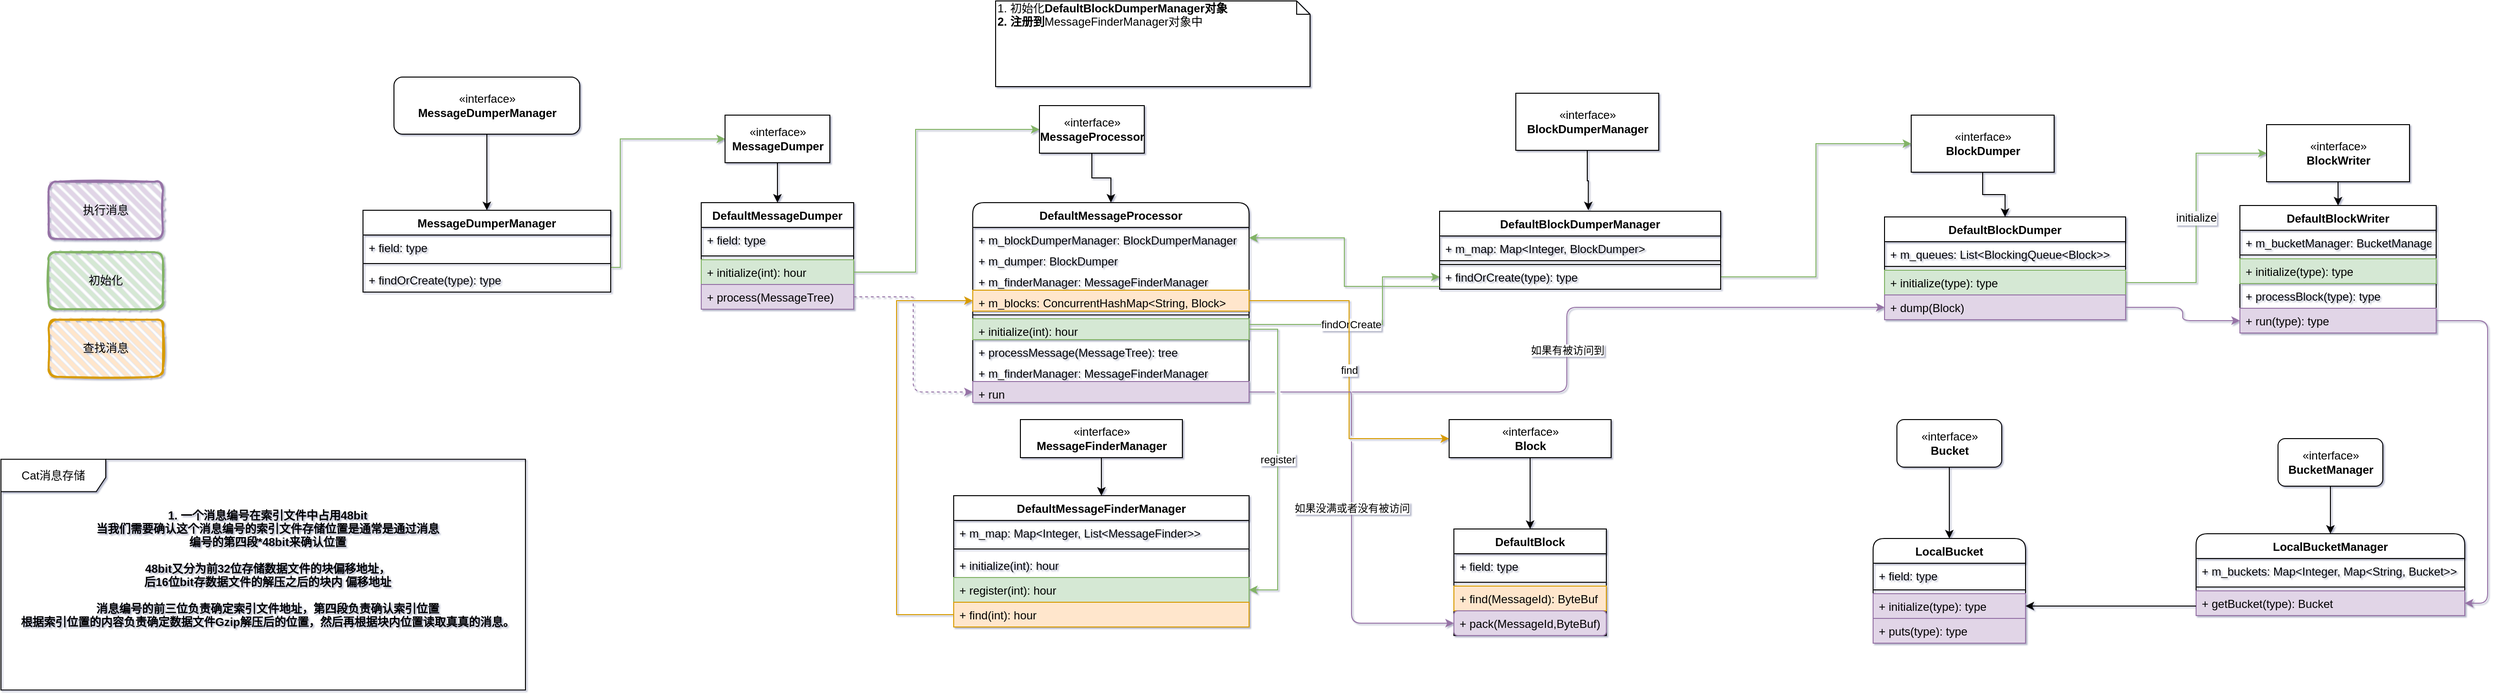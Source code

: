 <mxfile version="13.7.9" type="device" pages="2"><diagram id="prtHgNgQTEPvFCAcTncT" name="01_类图流转"><mxGraphModel dx="1422" dy="822" grid="1" gridSize="10" guides="1" tooltips="1" connect="1" arrows="1" fold="1" page="1" pageScale="1" pageWidth="827" pageHeight="1169" background="none" math="0" shadow="1"><root><mxCell id="0"/><mxCell id="1" parent="0"/><mxCell id="34I5CxxK2Hv7fHPmXLeZ-19" style="edgeStyle=orthogonalEdgeStyle;orthogonalLoop=1;jettySize=auto;html=1;rounded=1;" parent="1" source="34I5CxxK2Hv7fHPmXLeZ-18" target="34I5CxxK2Hv7fHPmXLeZ-14" edge="1"><mxGeometry relative="1" as="geometry"/></mxCell><mxCell id="34I5CxxK2Hv7fHPmXLeZ-18" value="«interface»&lt;br&gt;&lt;b&gt;MessageDumperManager&lt;/b&gt;" style="html=1;rounded=1;" parent="1" vertex="1"><mxGeometry x="692.5" y="110" width="195" height="60" as="geometry"/></mxCell><mxCell id="34I5CxxK2Hv7fHPmXLeZ-24" style="edgeStyle=orthogonalEdgeStyle;rounded=0;orthogonalLoop=1;jettySize=auto;html=1;entryX=0;entryY=0.5;entryDx=0;entryDy=0;fillColor=#d5e8d4;strokeColor=#82b366;" parent="1" source="34I5CxxK2Hv7fHPmXLeZ-17" target="34I5CxxK2Hv7fHPmXLeZ-60" edge="1"><mxGeometry relative="1" as="geometry"><Array as="points"><mxPoint x="930" y="310"/><mxPoint x="930" y="175"/></Array></mxGeometry></mxCell><mxCell id="34I5CxxK2Hv7fHPmXLeZ-29" style="edgeStyle=orthogonalEdgeStyle;rounded=0;orthogonalLoop=1;jettySize=auto;html=1;entryX=0;entryY=0.5;entryDx=0;entryDy=0;exitX=1;exitY=0.5;exitDx=0;exitDy=0;fillColor=#d5e8d4;strokeColor=#82b366;" parent="1" source="34I5CxxK2Hv7fHPmXLeZ-23" target="34I5CxxK2Hv7fHPmXLeZ-62" edge="1"><mxGeometry relative="1" as="geometry"><Array as="points"><mxPoint x="1240" y="315"/><mxPoint x="1240" y="165"/></Array></mxGeometry></mxCell><mxCell id="34I5CxxK2Hv7fHPmXLeZ-106" style="edgeStyle=orthogonalEdgeStyle;rounded=0;orthogonalLoop=1;jettySize=auto;html=1;" parent="1" source="34I5CxxK2Hv7fHPmXLeZ-49" target="34I5CxxK2Hv7fHPmXLeZ-102" edge="1"><mxGeometry relative="1" as="geometry"/></mxCell><mxCell id="34I5CxxK2Hv7fHPmXLeZ-49" value="«interface»&lt;br&gt;&lt;b&gt;MessageFinderManager&lt;/b&gt;" style="html=1;" parent="1" vertex="1"><mxGeometry x="1350" y="470" width="170" height="40" as="geometry"/></mxCell><mxCell id="34I5CxxK2Hv7fHPmXLeZ-61" style="edgeStyle=orthogonalEdgeStyle;rounded=0;orthogonalLoop=1;jettySize=auto;html=1;" parent="1" source="34I5CxxK2Hv7fHPmXLeZ-60" target="34I5CxxK2Hv7fHPmXLeZ-20" edge="1"><mxGeometry relative="1" as="geometry"/></mxCell><mxCell id="34I5CxxK2Hv7fHPmXLeZ-60" value="«interface»&lt;br&gt;&lt;b&gt;MessageDumper&lt;/b&gt;" style="html=1;" parent="1" vertex="1"><mxGeometry x="1040" y="150" width="110" height="50" as="geometry"/></mxCell><mxCell id="34I5CxxK2Hv7fHPmXLeZ-20" value="DefaultMessageDumper" style="swimlane;fontStyle=1;align=center;verticalAlign=top;childLayout=stackLayout;horizontal=1;startSize=26;horizontalStack=0;resizeParent=1;resizeParentMax=0;resizeLast=0;collapsible=1;marginBottom=0;" parent="1" vertex="1"><mxGeometry x="1015" y="242" width="160" height="112" as="geometry"/></mxCell><mxCell id="34I5CxxK2Hv7fHPmXLeZ-21" value="+ field: type" style="text;strokeColor=none;fillColor=none;align=left;verticalAlign=top;spacingLeft=4;spacingRight=4;overflow=hidden;rotatable=0;points=[[0,0.5],[1,0.5]];portConstraint=eastwest;" parent="34I5CxxK2Hv7fHPmXLeZ-20" vertex="1"><mxGeometry y="26" width="160" height="26" as="geometry"/></mxCell><mxCell id="34I5CxxK2Hv7fHPmXLeZ-22" value="" style="line;strokeWidth=1;fillColor=none;align=left;verticalAlign=middle;spacingTop=-1;spacingLeft=3;spacingRight=3;rotatable=0;labelPosition=right;points=[];portConstraint=eastwest;" parent="34I5CxxK2Hv7fHPmXLeZ-20" vertex="1"><mxGeometry y="52" width="160" height="8" as="geometry"/></mxCell><mxCell id="34I5CxxK2Hv7fHPmXLeZ-23" value="+ initialize(int): hour" style="text;strokeColor=#82b366;fillColor=#d5e8d4;align=left;verticalAlign=top;spacingLeft=4;spacingRight=4;overflow=hidden;rotatable=0;points=[[0,0.5],[1,0.5]];portConstraint=eastwest;" parent="34I5CxxK2Hv7fHPmXLeZ-20" vertex="1"><mxGeometry y="60" width="160" height="26" as="geometry"/></mxCell><mxCell id="34I5CxxK2Hv7fHPmXLeZ-123" value="+ process(MessageTree)" style="text;strokeColor=#9673a6;fillColor=#e1d5e7;align=left;verticalAlign=top;spacingLeft=4;spacingRight=4;overflow=hidden;rotatable=0;points=[[0,0.5],[1,0.5]];portConstraint=eastwest;" parent="34I5CxxK2Hv7fHPmXLeZ-20" vertex="1"><mxGeometry y="86" width="160" height="26" as="geometry"/></mxCell><mxCell id="34I5CxxK2Hv7fHPmXLeZ-63" style="edgeStyle=orthogonalEdgeStyle;rounded=0;orthogonalLoop=1;jettySize=auto;html=1;" parent="1" source="34I5CxxK2Hv7fHPmXLeZ-62" target="34I5CxxK2Hv7fHPmXLeZ-25" edge="1"><mxGeometry relative="1" as="geometry"><mxPoint x="1425" y="230" as="targetPoint"/></mxGeometry></mxCell><mxCell id="34I5CxxK2Hv7fHPmXLeZ-62" value="«interface»&lt;br&gt;&lt;b&gt;MessageProcessor&lt;/b&gt;" style="html=1;" parent="1" vertex="1"><mxGeometry x="1370" y="140" width="110" height="50" as="geometry"/></mxCell><mxCell id="34I5CxxK2Hv7fHPmXLeZ-71" value="findOrCreate" style="edgeStyle=orthogonalEdgeStyle;rounded=0;orthogonalLoop=1;jettySize=auto;html=1;fillColor=#d5e8d4;strokeColor=#82b366;" parent="1" target="34I5CxxK2Hv7fHPmXLeZ-69" edge="1"><mxGeometry relative="1" as="geometry"><mxPoint x="1590" y="333" as="sourcePoint"/><Array as="points"><mxPoint x="1590" y="370"/><mxPoint x="1730" y="370"/><mxPoint x="1730" y="320"/></Array></mxGeometry></mxCell><mxCell id="34I5CxxK2Hv7fHPmXLeZ-70" style="edgeStyle=orthogonalEdgeStyle;rounded=0;orthogonalLoop=1;jettySize=auto;html=1;entryX=0.529;entryY=-0.012;entryDx=0;entryDy=0;entryPerimeter=0;" parent="1" source="34I5CxxK2Hv7fHPmXLeZ-64" target="34I5CxxK2Hv7fHPmXLeZ-66" edge="1"><mxGeometry relative="1" as="geometry"><mxPoint x="1907.5" y="242" as="targetPoint"/></mxGeometry></mxCell><mxCell id="34I5CxxK2Hv7fHPmXLeZ-64" value="«interface»&lt;br&gt;&lt;b&gt;BlockDumperManager&lt;/b&gt;" style="html=1;" parent="1" vertex="1"><mxGeometry x="1870" y="127" width="150" height="60" as="geometry"/></mxCell><mxCell id="34I5CxxK2Hv7fHPmXLeZ-78" style="edgeStyle=orthogonalEdgeStyle;rounded=0;orthogonalLoop=1;jettySize=auto;html=1;" parent="1" source="34I5CxxK2Hv7fHPmXLeZ-72" target="34I5CxxK2Hv7fHPmXLeZ-73" edge="1"><mxGeometry relative="1" as="geometry"/></mxCell><mxCell id="34I5CxxK2Hv7fHPmXLeZ-72" value="«interface»&lt;br&gt;&lt;b&gt;BlockDumper&lt;/b&gt;" style="html=1;" parent="1" vertex="1"><mxGeometry x="2285" y="150" width="150" height="60" as="geometry"/></mxCell><mxCell id="34I5CxxK2Hv7fHPmXLeZ-77" style="edgeStyle=orthogonalEdgeStyle;rounded=0;orthogonalLoop=1;jettySize=auto;html=1;entryX=0;entryY=0.5;entryDx=0;entryDy=0;fillColor=#d5e8d4;strokeColor=#82b366;" parent="1" source="34I5CxxK2Hv7fHPmXLeZ-69" target="34I5CxxK2Hv7fHPmXLeZ-72" edge="1"><mxGeometry relative="1" as="geometry"><mxPoint x="2210" y="334" as="sourcePoint"/></mxGeometry></mxCell><mxCell id="34I5CxxK2Hv7fHPmXLeZ-84" style="edgeStyle=orthogonalEdgeStyle;rounded=0;orthogonalLoop=1;jettySize=auto;html=1;entryX=0.5;entryY=0;entryDx=0;entryDy=0;" parent="1" source="34I5CxxK2Hv7fHPmXLeZ-79" target="34I5CxxK2Hv7fHPmXLeZ-80" edge="1"><mxGeometry relative="1" as="geometry"/></mxCell><mxCell id="34I5CxxK2Hv7fHPmXLeZ-79" value="«interface»&lt;br&gt;&lt;b&gt;BlockWriter&lt;/b&gt;" style="html=1;" parent="1" vertex="1"><mxGeometry x="2658" y="160" width="150" height="60" as="geometry"/></mxCell><mxCell id="34I5CxxK2Hv7fHPmXLeZ-85" value="&lt;span style=&quot;font-size: 12px ; text-align: left ; background-color: rgb(248 , 249 , 250)&quot;&gt;initialize&lt;/span&gt;" style="edgeStyle=orthogonalEdgeStyle;rounded=0;orthogonalLoop=1;jettySize=auto;html=1;entryX=0;entryY=0.5;entryDx=0;entryDy=0;fillColor=#d5e8d4;strokeColor=#82b366;" parent="1" source="34I5CxxK2Hv7fHPmXLeZ-76" target="34I5CxxK2Hv7fHPmXLeZ-79" edge="1"><mxGeometry relative="1" as="geometry"/></mxCell><mxCell id="34I5CxxK2Hv7fHPmXLeZ-25" value="DefaultMessageProcessor" style="swimlane;fontStyle=1;align=center;verticalAlign=top;childLayout=stackLayout;horizontal=1;startSize=26;horizontalStack=0;resizeParent=1;resizeParentMax=0;resizeLast=0;collapsible=1;marginBottom=0;rounded=1;" parent="1" vertex="1"><mxGeometry x="1300" y="242" width="290" height="210" as="geometry"/></mxCell><mxCell id="34I5CxxK2Hv7fHPmXLeZ-94" value="+ m_blockDumperManager: BlockDumperManager" style="text;strokeColor=none;fillColor=none;align=left;verticalAlign=top;spacingLeft=4;spacingRight=4;overflow=hidden;rotatable=0;points=[[0,0.5],[1,0.5]];portConstraint=eastwest;" parent="34I5CxxK2Hv7fHPmXLeZ-25" vertex="1"><mxGeometry y="26" width="290" height="22" as="geometry"/></mxCell><mxCell id="34I5CxxK2Hv7fHPmXLeZ-26" value="+ m_dumper: BlockDumper" style="text;align=left;verticalAlign=top;spacingLeft=4;spacingRight=4;overflow=hidden;rotatable=0;points=[[0,0.5],[1,0.5]];portConstraint=eastwest;" parent="34I5CxxK2Hv7fHPmXLeZ-25" vertex="1"><mxGeometry y="48" width="290" height="22" as="geometry"/></mxCell><mxCell id="34I5CxxK2Hv7fHPmXLeZ-98" value="+ m_finderManager: MessageFinderManager" style="text;strokeColor=none;fillColor=none;align=left;verticalAlign=top;spacingLeft=4;spacingRight=4;overflow=hidden;rotatable=0;points=[[0,0.5],[1,0.5]];portConstraint=eastwest;" parent="34I5CxxK2Hv7fHPmXLeZ-25" vertex="1"><mxGeometry y="70" width="290" height="22" as="geometry"/></mxCell><mxCell id="34I5CxxK2Hv7fHPmXLeZ-113" value="+ m_blocks: ConcurrentHashMap&lt;String, Block&gt;" style="text;strokeColor=#d79b00;fillColor=#ffe6cc;align=left;verticalAlign=top;spacingLeft=4;spacingRight=4;overflow=hidden;rotatable=0;points=[[0,0.5],[1,0.5]];portConstraint=eastwest;" parent="34I5CxxK2Hv7fHPmXLeZ-25" vertex="1"><mxGeometry y="92" width="290" height="22" as="geometry"/></mxCell><mxCell id="34I5CxxK2Hv7fHPmXLeZ-27" value="" style="line;strokeWidth=1;fillColor=none;align=left;verticalAlign=middle;spacingTop=-1;spacingLeft=3;spacingRight=3;rotatable=0;labelPosition=right;points=[];portConstraint=eastwest;" parent="34I5CxxK2Hv7fHPmXLeZ-25" vertex="1"><mxGeometry y="114" width="290" height="8" as="geometry"/></mxCell><mxCell id="34I5CxxK2Hv7fHPmXLeZ-92" value="+ initialize(int): hour" style="text;strokeColor=#82b366;fillColor=#d5e8d4;align=left;verticalAlign=top;spacingLeft=4;spacingRight=4;overflow=hidden;rotatable=0;points=[[0,0.5],[1,0.5]];portConstraint=eastwest;" parent="34I5CxxK2Hv7fHPmXLeZ-25" vertex="1"><mxGeometry y="122" width="290" height="22" as="geometry"/></mxCell><mxCell id="34I5CxxK2Hv7fHPmXLeZ-110" value="+ processMessage(MessageTree): tree" style="text;align=left;verticalAlign=top;spacingLeft=4;spacingRight=4;overflow=hidden;rotatable=0;points=[[0,0.5],[1,0.5]];portConstraint=eastwest;" parent="34I5CxxK2Hv7fHPmXLeZ-25" vertex="1"><mxGeometry y="144" width="290" height="22" as="geometry"/></mxCell><mxCell id="34I5CxxK2Hv7fHPmXLeZ-112" value="+ m_finderManager: MessageFinderManager" style="text;strokeColor=none;fillColor=none;align=left;verticalAlign=top;spacingLeft=4;spacingRight=4;overflow=hidden;rotatable=0;points=[[0,0.5],[1,0.5]];portConstraint=eastwest;" parent="34I5CxxK2Hv7fHPmXLeZ-25" vertex="1"><mxGeometry y="166" width="290" height="22" as="geometry"/></mxCell><mxCell id="34I5CxxK2Hv7fHPmXLeZ-124" value="+ run" style="text;strokeColor=#9673a6;fillColor=#e1d5e7;align=left;verticalAlign=top;spacingLeft=4;spacingRight=4;overflow=hidden;rotatable=0;points=[[0,0.5],[1,0.5]];portConstraint=eastwest;" parent="34I5CxxK2Hv7fHPmXLeZ-25" vertex="1"><mxGeometry y="188" width="290" height="22" as="geometry"/></mxCell><mxCell id="34I5CxxK2Hv7fHPmXLeZ-73" value="DefaultBlockDumper" style="swimlane;fontStyle=1;align=center;verticalAlign=top;childLayout=stackLayout;horizontal=1;startSize=26;horizontalStack=0;resizeParent=1;resizeParentMax=0;resizeLast=0;collapsible=1;marginBottom=0;" parent="1" vertex="1"><mxGeometry x="2257" y="257" width="253" height="108" as="geometry"/></mxCell><mxCell id="34I5CxxK2Hv7fHPmXLeZ-74" value="+ m_queues: List&lt;BlockingQueue&lt;Block&gt;&gt;" style="text;strokeColor=none;fillColor=none;align=left;verticalAlign=top;spacingLeft=4;spacingRight=4;overflow=hidden;rotatable=0;points=[[0,0.5],[1,0.5]];portConstraint=eastwest;" parent="34I5CxxK2Hv7fHPmXLeZ-73" vertex="1"><mxGeometry y="26" width="253" height="22" as="geometry"/></mxCell><mxCell id="34I5CxxK2Hv7fHPmXLeZ-75" value="" style="line;strokeWidth=1;fillColor=none;align=left;verticalAlign=middle;spacingTop=-1;spacingLeft=3;spacingRight=3;rotatable=0;labelPosition=right;points=[];portConstraint=eastwest;" parent="34I5CxxK2Hv7fHPmXLeZ-73" vertex="1"><mxGeometry y="48" width="253" height="8" as="geometry"/></mxCell><mxCell id="34I5CxxK2Hv7fHPmXLeZ-76" value="+ initialize(type): type" style="text;strokeColor=#82b366;fillColor=#d5e8d4;align=left;verticalAlign=top;spacingLeft=4;spacingRight=4;overflow=hidden;rotatable=0;points=[[0,0.5],[1,0.5]];portConstraint=eastwest;" parent="34I5CxxK2Hv7fHPmXLeZ-73" vertex="1"><mxGeometry y="56" width="253" height="26" as="geometry"/></mxCell><mxCell id="34I5CxxK2Hv7fHPmXLeZ-128" value="+ dump(Block)" style="text;strokeColor=#9673a6;fillColor=#e1d5e7;align=left;verticalAlign=top;spacingLeft=4;spacingRight=4;overflow=hidden;rotatable=0;points=[[0,0.5],[1,0.5]];portConstraint=eastwest;" parent="34I5CxxK2Hv7fHPmXLeZ-73" vertex="1"><mxGeometry y="82" width="253" height="26" as="geometry"/></mxCell><mxCell id="34I5CxxK2Hv7fHPmXLeZ-66" value="DefaultBlockDumperManager" style="swimlane;fontStyle=1;align=center;verticalAlign=top;childLayout=stackLayout;horizontal=1;startSize=26;horizontalStack=0;resizeParent=1;resizeParentMax=0;resizeLast=0;collapsible=1;marginBottom=0;" parent="1" vertex="1"><mxGeometry x="1790" y="251" width="295" height="82" as="geometry"/></mxCell><mxCell id="34I5CxxK2Hv7fHPmXLeZ-67" value="+ m_map: Map&lt;Integer, BlockDumper&gt;" style="text;strokeColor=none;fillColor=none;align=left;verticalAlign=top;spacingLeft=4;spacingRight=4;overflow=hidden;rotatable=0;points=[[0,0.5],[1,0.5]];portConstraint=eastwest;" parent="34I5CxxK2Hv7fHPmXLeZ-66" vertex="1"><mxGeometry y="26" width="295" height="22" as="geometry"/></mxCell><mxCell id="34I5CxxK2Hv7fHPmXLeZ-68" value="" style="line;strokeWidth=1;fillColor=none;align=left;verticalAlign=middle;spacingTop=-1;spacingLeft=3;spacingRight=3;rotatable=0;labelPosition=right;points=[];portConstraint=eastwest;" parent="34I5CxxK2Hv7fHPmXLeZ-66" vertex="1"><mxGeometry y="48" width="295" height="8" as="geometry"/></mxCell><mxCell id="34I5CxxK2Hv7fHPmXLeZ-69" value="+ findOrCreate(type): type" style="text;strokeColor=#000000;fillColor=none;align=left;verticalAlign=top;spacingLeft=4;spacingRight=4;overflow=hidden;rotatable=0;points=[[0,0.5],[1,0.5]];portConstraint=eastwest;" parent="34I5CxxK2Hv7fHPmXLeZ-66" vertex="1"><mxGeometry y="56" width="295" height="26" as="geometry"/></mxCell><mxCell id="34I5CxxK2Hv7fHPmXLeZ-100" value="1.&amp;nbsp;初始化&lt;span style=&quot;font-weight: 700 ; text-align: center ; white-space: nowrap&quot;&gt;DefaultBlockDumperManager对象&lt;br&gt;2.&amp;nbsp;注册到&lt;/span&gt;&lt;span style=&quot;white-space: nowrap&quot;&gt;MessageFinderManager对象中&lt;/span&gt;&lt;span style=&quot;font-weight: 700 ; text-align: center ; white-space: nowrap&quot;&gt;&lt;br&gt;&lt;/span&gt;" style="shape=note;whiteSpace=wrap;html=1;size=14;verticalAlign=top;align=left;spacingTop=-6;strokeColor=#000000;" parent="1" vertex="1"><mxGeometry x="1324" y="30" width="330" height="90" as="geometry"/></mxCell><mxCell id="34I5CxxK2Hv7fHPmXLeZ-101" value="register" style="edgeStyle=entityRelationEdgeStyle;rounded=0;orthogonalLoop=1;jettySize=auto;html=1;fillColor=#d5e8d4;strokeColor=#82b366;jumpStyle=gap;" parent="1" source="34I5CxxK2Hv7fHPmXLeZ-92" target="34I5CxxK2Hv7fHPmXLeZ-107" edge="1"><mxGeometry relative="1" as="geometry"/></mxCell><mxCell id="34I5CxxK2Hv7fHPmXLeZ-80" value="DefaultBlockWriter" style="swimlane;fontStyle=1;align=center;verticalAlign=top;childLayout=stackLayout;horizontal=1;startSize=26;horizontalStack=0;resizeParent=1;resizeParentMax=0;resizeLast=0;collapsible=1;marginBottom=0;" parent="1" vertex="1"><mxGeometry x="2630" y="245" width="206" height="134" as="geometry"/></mxCell><mxCell id="34I5CxxK2Hv7fHPmXLeZ-81" value="+ m_bucketManager: BucketManager" style="text;strokeColor=none;fillColor=none;align=left;verticalAlign=top;spacingLeft=4;spacingRight=4;overflow=hidden;rotatable=0;points=[[0,0.5],[1,0.5]];portConstraint=eastwest;" parent="34I5CxxK2Hv7fHPmXLeZ-80" vertex="1"><mxGeometry y="26" width="206" height="22" as="geometry"/></mxCell><mxCell id="34I5CxxK2Hv7fHPmXLeZ-82" value="" style="line;strokeWidth=1;fillColor=none;align=left;verticalAlign=middle;spacingTop=-1;spacingLeft=3;spacingRight=3;rotatable=0;labelPosition=right;points=[];portConstraint=eastwest;" parent="34I5CxxK2Hv7fHPmXLeZ-80" vertex="1"><mxGeometry y="48" width="206" height="8" as="geometry"/></mxCell><mxCell id="34I5CxxK2Hv7fHPmXLeZ-83" value="+ initialize(type): type" style="text;strokeColor=#82b366;fillColor=#d5e8d4;align=left;verticalAlign=top;spacingLeft=4;spacingRight=4;overflow=hidden;rotatable=0;points=[[0,0.5],[1,0.5]];portConstraint=eastwest;" parent="34I5CxxK2Hv7fHPmXLeZ-80" vertex="1"><mxGeometry y="56" width="206" height="26" as="geometry"/></mxCell><mxCell id="34I5CxxK2Hv7fHPmXLeZ-86" value="+ processBlock(type): type" style="text;strokeColor=none;fillColor=none;align=left;verticalAlign=top;spacingLeft=4;spacingRight=4;overflow=hidden;rotatable=0;points=[[0,0.5],[1,0.5]];portConstraint=eastwest;" parent="34I5CxxK2Hv7fHPmXLeZ-80" vertex="1"><mxGeometry y="82" width="206" height="26" as="geometry"/></mxCell><mxCell id="34I5CxxK2Hv7fHPmXLeZ-87" value="+ run(type): type" style="text;strokeColor=#9673a6;fillColor=#e1d5e7;align=left;verticalAlign=top;spacingLeft=4;spacingRight=4;overflow=hidden;rotatable=0;points=[[0,0.5],[1,0.5]];portConstraint=eastwest;" parent="34I5CxxK2Hv7fHPmXLeZ-80" vertex="1"><mxGeometry y="108" width="206" height="26" as="geometry"/></mxCell><mxCell id="34I5CxxK2Hv7fHPmXLeZ-109" style="edgeStyle=orthogonalEdgeStyle;rounded=0;orthogonalLoop=1;jettySize=auto;html=1;fillColor=#ffe6cc;strokeColor=#d79b00;" parent="1" source="34I5CxxK2Hv7fHPmXLeZ-108" target="34I5CxxK2Hv7fHPmXLeZ-113" edge="1"><mxGeometry relative="1" as="geometry"><Array as="points"><mxPoint x="1220" y="675"/><mxPoint x="1220" y="345"/></Array></mxGeometry></mxCell><mxCell id="34I5CxxK2Hv7fHPmXLeZ-111" style="edgeStyle=orthogonalEdgeStyle;rounded=0;orthogonalLoop=1;jettySize=auto;html=1;entryX=1;entryY=0.5;entryDx=0;entryDy=0;fillColor=#d5e8d4;strokeColor=#82b366;" parent="1" source="34I5CxxK2Hv7fHPmXLeZ-69" target="34I5CxxK2Hv7fHPmXLeZ-94" edge="1"><mxGeometry relative="1" as="geometry"><Array as="points"><mxPoint x="1690" y="330"/><mxPoint x="1690" y="279"/></Array></mxGeometry></mxCell><mxCell id="34I5CxxK2Hv7fHPmXLeZ-119" style="edgeStyle=orthogonalEdgeStyle;rounded=0;orthogonalLoop=1;jettySize=auto;html=1;" parent="1" source="34I5CxxK2Hv7fHPmXLeZ-114" target="34I5CxxK2Hv7fHPmXLeZ-115" edge="1"><mxGeometry relative="1" as="geometry"/></mxCell><mxCell id="34I5CxxK2Hv7fHPmXLeZ-114" value="«interface»&lt;br&gt;&lt;b&gt;Block&lt;/b&gt;" style="html=1;" parent="1" vertex="1"><mxGeometry x="1800" y="470" width="170" height="40" as="geometry"/></mxCell><mxCell id="34I5CxxK2Hv7fHPmXLeZ-115" value="DefaultBlock" style="swimlane;fontStyle=1;align=center;verticalAlign=top;childLayout=stackLayout;horizontal=1;startSize=26;horizontalStack=0;resizeParent=1;resizeParentMax=0;resizeLast=0;collapsible=1;marginBottom=0;strokeColor=#000000;" parent="1" vertex="1"><mxGeometry x="1805" y="585" width="160" height="112" as="geometry"/></mxCell><mxCell id="34I5CxxK2Hv7fHPmXLeZ-116" value="+ field: type" style="text;strokeColor=none;fillColor=none;align=left;verticalAlign=top;spacingLeft=4;spacingRight=4;overflow=hidden;rotatable=0;points=[[0,0.5],[1,0.5]];portConstraint=eastwest;" parent="34I5CxxK2Hv7fHPmXLeZ-115" vertex="1"><mxGeometry y="26" width="160" height="26" as="geometry"/></mxCell><mxCell id="34I5CxxK2Hv7fHPmXLeZ-117" value="" style="line;strokeWidth=1;fillColor=none;align=left;verticalAlign=middle;spacingTop=-1;spacingLeft=3;spacingRight=3;rotatable=0;labelPosition=right;points=[];portConstraint=eastwest;" parent="34I5CxxK2Hv7fHPmXLeZ-115" vertex="1"><mxGeometry y="52" width="160" height="8" as="geometry"/></mxCell><mxCell id="34I5CxxK2Hv7fHPmXLeZ-118" value="+ find(MessageId): ByteBuf" style="text;strokeColor=#d79b00;fillColor=#ffe6cc;align=left;verticalAlign=top;spacingLeft=4;spacingRight=4;overflow=hidden;rotatable=0;points=[[0,0.5],[1,0.5]];portConstraint=eastwest;" parent="34I5CxxK2Hv7fHPmXLeZ-115" vertex="1"><mxGeometry y="60" width="160" height="26" as="geometry"/></mxCell><mxCell id="34I5CxxK2Hv7fHPmXLeZ-126" value="+ pack(MessageId,ByteBuf)" style="text;strokeColor=#9673a6;fillColor=#e1d5e7;align=left;verticalAlign=top;spacingLeft=4;spacingRight=4;overflow=hidden;rotatable=0;points=[[0,0.5],[1,0.5]];portConstraint=eastwest;rounded=1;" parent="34I5CxxK2Hv7fHPmXLeZ-115" vertex="1"><mxGeometry y="86" width="160" height="26" as="geometry"/></mxCell><mxCell id="34I5CxxK2Hv7fHPmXLeZ-120" value="find" style="edgeStyle=orthogonalEdgeStyle;rounded=0;orthogonalLoop=1;jettySize=auto;html=1;entryX=0;entryY=0.5;entryDx=0;entryDy=0;fillColor=#ffe6cc;strokeColor=#d79b00;" parent="1" source="34I5CxxK2Hv7fHPmXLeZ-113" target="34I5CxxK2Hv7fHPmXLeZ-114" edge="1"><mxGeometry relative="1" as="geometry"/></mxCell><mxCell id="34I5CxxK2Hv7fHPmXLeZ-102" value="DefaultMessageFinderManager" style="swimlane;fontStyle=1;align=center;verticalAlign=top;childLayout=stackLayout;horizontal=1;startSize=26;horizontalStack=0;resizeParent=1;resizeParentMax=0;resizeLast=0;collapsible=1;marginBottom=0;" parent="1" vertex="1"><mxGeometry x="1280" y="550" width="310" height="138" as="geometry"/></mxCell><mxCell id="34I5CxxK2Hv7fHPmXLeZ-103" value="+ m_map: Map&lt;Integer, List&lt;MessageFinder&gt;&gt;" style="text;strokeColor=none;fillColor=none;align=left;verticalAlign=top;spacingLeft=4;spacingRight=4;overflow=hidden;rotatable=0;points=[[0,0.5],[1,0.5]];portConstraint=eastwest;" parent="34I5CxxK2Hv7fHPmXLeZ-102" vertex="1"><mxGeometry y="26" width="310" height="26" as="geometry"/></mxCell><mxCell id="34I5CxxK2Hv7fHPmXLeZ-104" value="" style="line;strokeWidth=1;fillColor=none;align=left;verticalAlign=middle;spacingTop=-1;spacingLeft=3;spacingRight=3;rotatable=0;labelPosition=right;points=[];portConstraint=eastwest;" parent="34I5CxxK2Hv7fHPmXLeZ-102" vertex="1"><mxGeometry y="52" width="310" height="8" as="geometry"/></mxCell><mxCell id="34I5CxxK2Hv7fHPmXLeZ-105" value="+ initialize(int): hour" style="text;strokeColor=none;fillColor=none;align=left;verticalAlign=top;spacingLeft=4;spacingRight=4;overflow=hidden;rotatable=0;points=[[0,0.5],[1,0.5]];portConstraint=eastwest;" parent="34I5CxxK2Hv7fHPmXLeZ-102" vertex="1"><mxGeometry y="60" width="310" height="26" as="geometry"/></mxCell><mxCell id="34I5CxxK2Hv7fHPmXLeZ-107" value="+ register(int): hour" style="text;strokeColor=#82b366;fillColor=#d5e8d4;align=left;verticalAlign=top;spacingLeft=4;spacingRight=4;overflow=hidden;rotatable=0;points=[[0,0.5],[1,0.5]];portConstraint=eastwest;" parent="34I5CxxK2Hv7fHPmXLeZ-102" vertex="1"><mxGeometry y="86" width="310" height="26" as="geometry"/></mxCell><mxCell id="34I5CxxK2Hv7fHPmXLeZ-108" value="+ find(int): hour" style="text;strokeColor=#d79b00;fillColor=#ffe6cc;align=left;verticalAlign=top;spacingLeft=4;spacingRight=4;overflow=hidden;rotatable=0;points=[[0,0.5],[1,0.5]];portConstraint=eastwest;" parent="34I5CxxK2Hv7fHPmXLeZ-102" vertex="1"><mxGeometry y="112" width="310" height="26" as="geometry"/></mxCell><mxCell id="34I5CxxK2Hv7fHPmXLeZ-125" style="edgeStyle=orthogonalEdgeStyle;rounded=1;jumpStyle=gap;orthogonalLoop=1;jettySize=auto;html=1;fillColor=#e1d5e7;strokeColor=#9673a6;dashed=1;" parent="1" source="34I5CxxK2Hv7fHPmXLeZ-123" target="34I5CxxK2Hv7fHPmXLeZ-124" edge="1"><mxGeometry relative="1" as="geometry"/></mxCell><mxCell id="34I5CxxK2Hv7fHPmXLeZ-127" value="如果没满或者没有被访问" style="edgeStyle=orthogonalEdgeStyle;rounded=1;jumpStyle=gap;orthogonalLoop=1;jettySize=auto;html=1;entryX=0;entryY=0.5;entryDx=0;entryDy=0;fillColor=#e1d5e7;strokeColor=#9673a6;" parent="1" source="34I5CxxK2Hv7fHPmXLeZ-124" target="34I5CxxK2Hv7fHPmXLeZ-126" edge="1"><mxGeometry relative="1" as="geometry"/></mxCell><mxCell id="34I5CxxK2Hv7fHPmXLeZ-129" value="如果有被访问到" style="edgeStyle=orthogonalEdgeStyle;rounded=1;jumpStyle=gap;orthogonalLoop=1;jettySize=auto;html=1;strokeColor=#9673a6;fillColor=#e1d5e7;" parent="1" source="34I5CxxK2Hv7fHPmXLeZ-124" target="34I5CxxK2Hv7fHPmXLeZ-128" edge="1"><mxGeometry relative="1" as="geometry"/></mxCell><mxCell id="34I5CxxK2Hv7fHPmXLeZ-131" style="edgeStyle=orthogonalEdgeStyle;rounded=1;jumpStyle=gap;orthogonalLoop=1;jettySize=auto;html=1;strokeColor=#9673a6;fillColor=#e1d5e7;" parent="1" source="34I5CxxK2Hv7fHPmXLeZ-128" target="34I5CxxK2Hv7fHPmXLeZ-87" edge="1"><mxGeometry relative="1" as="geometry"/></mxCell><mxCell id="34I5CxxK2Hv7fHPmXLeZ-146" style="edgeStyle=orthogonalEdgeStyle;rounded=1;jumpStyle=gap;orthogonalLoop=1;jettySize=auto;html=1;strokeColor=#000000;" parent="1" source="34I5CxxK2Hv7fHPmXLeZ-132" target="34I5CxxK2Hv7fHPmXLeZ-133" edge="1"><mxGeometry relative="1" as="geometry"/></mxCell><mxCell id="34I5CxxK2Hv7fHPmXLeZ-132" value="«interface»&lt;br&gt;&lt;b&gt;BucketManager&lt;/b&gt;" style="html=1;rounded=1;strokeColor=#000000;" parent="1" vertex="1"><mxGeometry x="2670" y="490" width="110" height="50" as="geometry"/></mxCell><mxCell id="34I5CxxK2Hv7fHPmXLeZ-137" style="edgeStyle=orthogonalEdgeStyle;rounded=1;jumpStyle=gap;orthogonalLoop=1;jettySize=auto;html=1;entryX=1;entryY=0.5;entryDx=0;entryDy=0;strokeColor=#9673a6;fillColor=#e1d5e7;" parent="1" source="34I5CxxK2Hv7fHPmXLeZ-87" target="34I5CxxK2Hv7fHPmXLeZ-136" edge="1"><mxGeometry relative="1" as="geometry"><Array as="points"><mxPoint x="2890" y="366"/><mxPoint x="2890" y="663"/></Array></mxGeometry></mxCell><mxCell id="34I5CxxK2Hv7fHPmXLeZ-133" value="LocalBucketManager" style="swimlane;fontStyle=1;align=center;verticalAlign=top;childLayout=stackLayout;horizontal=1;startSize=26;horizontalStack=0;resizeParent=1;resizeParentMax=0;resizeLast=0;collapsible=1;marginBottom=0;rounded=1;strokeColor=#000000;" parent="1" vertex="1"><mxGeometry x="2584" y="590" width="282" height="86" as="geometry"/></mxCell><mxCell id="34I5CxxK2Hv7fHPmXLeZ-134" value="+ m_buckets: Map&lt;Integer, Map&lt;String, Bucket&gt;&gt;" style="text;strokeColor=none;fillColor=none;align=left;verticalAlign=top;spacingLeft=4;spacingRight=4;overflow=hidden;rotatable=0;points=[[0,0.5],[1,0.5]];portConstraint=eastwest;" parent="34I5CxxK2Hv7fHPmXLeZ-133" vertex="1"><mxGeometry y="26" width="282" height="26" as="geometry"/></mxCell><mxCell id="34I5CxxK2Hv7fHPmXLeZ-135" value="" style="line;strokeWidth=1;fillColor=none;align=left;verticalAlign=middle;spacingTop=-1;spacingLeft=3;spacingRight=3;rotatable=0;labelPosition=right;points=[];portConstraint=eastwest;" parent="34I5CxxK2Hv7fHPmXLeZ-133" vertex="1"><mxGeometry y="52" width="282" height="8" as="geometry"/></mxCell><mxCell id="34I5CxxK2Hv7fHPmXLeZ-136" value="+ getBucket(type): Bucket" style="text;strokeColor=#9673a6;fillColor=#e1d5e7;align=left;verticalAlign=top;spacingLeft=4;spacingRight=4;overflow=hidden;rotatable=0;points=[[0,0.5],[1,0.5]];portConstraint=eastwest;" parent="34I5CxxK2Hv7fHPmXLeZ-133" vertex="1"><mxGeometry y="60" width="282" height="26" as="geometry"/></mxCell><mxCell id="34I5CxxK2Hv7fHPmXLeZ-143" style="edgeStyle=orthogonalEdgeStyle;rounded=1;jumpStyle=gap;orthogonalLoop=1;jettySize=auto;html=1;strokeColor=#000000;" parent="1" source="34I5CxxK2Hv7fHPmXLeZ-138" target="34I5CxxK2Hv7fHPmXLeZ-139" edge="1"><mxGeometry relative="1" as="geometry"/></mxCell><mxCell id="34I5CxxK2Hv7fHPmXLeZ-138" value="«interface»&lt;br&gt;&lt;b&gt;Bucket&lt;/b&gt;" style="html=1;rounded=1;strokeColor=#000000;" parent="1" vertex="1"><mxGeometry x="2270" y="470" width="110" height="50" as="geometry"/></mxCell><mxCell id="34I5CxxK2Hv7fHPmXLeZ-139" value="LocalBucket" style="swimlane;fontStyle=1;align=center;verticalAlign=top;childLayout=stackLayout;horizontal=1;startSize=26;horizontalStack=0;resizeParent=1;resizeParentMax=0;resizeLast=0;collapsible=1;marginBottom=0;rounded=1;strokeColor=#000000;" parent="1" vertex="1"><mxGeometry x="2245" y="595" width="160" height="110" as="geometry"/></mxCell><mxCell id="34I5CxxK2Hv7fHPmXLeZ-140" value="+ field: type" style="text;strokeColor=none;fillColor=none;align=left;verticalAlign=top;spacingLeft=4;spacingRight=4;overflow=hidden;rotatable=0;points=[[0,0.5],[1,0.5]];portConstraint=eastwest;" parent="34I5CxxK2Hv7fHPmXLeZ-139" vertex="1"><mxGeometry y="26" width="160" height="24" as="geometry"/></mxCell><mxCell id="34I5CxxK2Hv7fHPmXLeZ-141" value="" style="line;strokeWidth=1;fillColor=none;align=left;verticalAlign=middle;spacingTop=-1;spacingLeft=3;spacingRight=3;rotatable=0;labelPosition=right;points=[];portConstraint=eastwest;" parent="34I5CxxK2Hv7fHPmXLeZ-139" vertex="1"><mxGeometry y="50" width="160" height="8" as="geometry"/></mxCell><mxCell id="34I5CxxK2Hv7fHPmXLeZ-142" value="+ initialize(type): type" style="text;strokeColor=#9673a6;fillColor=#e1d5e7;align=left;verticalAlign=top;spacingLeft=4;spacingRight=4;overflow=hidden;rotatable=0;points=[[0,0.5],[1,0.5]];portConstraint=eastwest;" parent="34I5CxxK2Hv7fHPmXLeZ-139" vertex="1"><mxGeometry y="58" width="160" height="26" as="geometry"/></mxCell><mxCell id="34I5CxxK2Hv7fHPmXLeZ-144" value="+ puts(type): type" style="text;strokeColor=#9673a6;fillColor=#e1d5e7;align=left;verticalAlign=top;spacingLeft=4;spacingRight=4;overflow=hidden;rotatable=0;points=[[0,0.5],[1,0.5]];portConstraint=eastwest;" parent="34I5CxxK2Hv7fHPmXLeZ-139" vertex="1"><mxGeometry y="84" width="160" height="26" as="geometry"/></mxCell><mxCell id="34I5CxxK2Hv7fHPmXLeZ-145" style="edgeStyle=orthogonalEdgeStyle;rounded=1;jumpStyle=gap;orthogonalLoop=1;jettySize=auto;html=1;strokeColor=#000000;" parent="1" source="34I5CxxK2Hv7fHPmXLeZ-136" target="34I5CxxK2Hv7fHPmXLeZ-142" edge="1"><mxGeometry relative="1" as="geometry"><Array as="points"><mxPoint x="2530" y="666"/><mxPoint x="2530" y="666"/></Array></mxGeometry></mxCell><mxCell id="34I5CxxK2Hv7fHPmXLeZ-14" value="MessageDumperManager" style="swimlane;fontStyle=1;align=center;verticalAlign=top;childLayout=stackLayout;horizontal=1;startSize=26;horizontalStack=0;resizeParent=1;resizeParentMax=0;resizeLast=0;collapsible=1;marginBottom=0;" parent="1" vertex="1"><mxGeometry x="660" y="250" width="260" height="86" as="geometry"/></mxCell><mxCell id="34I5CxxK2Hv7fHPmXLeZ-15" value="+ field: type" style="text;strokeColor=none;fillColor=none;align=left;verticalAlign=top;spacingLeft=4;spacingRight=4;overflow=hidden;rotatable=0;points=[[0,0.5],[1,0.5]];portConstraint=eastwest;" parent="34I5CxxK2Hv7fHPmXLeZ-14" vertex="1"><mxGeometry y="26" width="260" height="26" as="geometry"/></mxCell><mxCell id="34I5CxxK2Hv7fHPmXLeZ-16" value="" style="line;strokeWidth=1;fillColor=none;align=left;verticalAlign=middle;spacingTop=-1;spacingLeft=3;spacingRight=3;rotatable=0;labelPosition=right;points=[];portConstraint=eastwest;" parent="34I5CxxK2Hv7fHPmXLeZ-14" vertex="1"><mxGeometry y="52" width="260" height="8" as="geometry"/></mxCell><mxCell id="34I5CxxK2Hv7fHPmXLeZ-17" value="+ findOrCreate(type): type" style="text;strokeColor=none;fillColor=none;align=left;verticalAlign=top;spacingLeft=4;spacingRight=4;overflow=hidden;rotatable=0;points=[[0,0.5],[1,0.5]];portConstraint=eastwest;" parent="34I5CxxK2Hv7fHPmXLeZ-14" vertex="1"><mxGeometry y="60" width="260" height="26" as="geometry"/></mxCell><mxCell id="34I5CxxK2Hv7fHPmXLeZ-149" value="" style="group;" parent="1" vertex="1" connectable="0"><mxGeometry x="280" y="511.75" width="560" height="242.5" as="geometry"/></mxCell><mxCell id="34I5CxxK2Hv7fHPmXLeZ-147" value="Cat消息存储" style="shape=umlFrame;whiteSpace=wrap;html=1;rounded=1;strokeColor=#000000;width=110;height=34;" parent="34I5CxxK2Hv7fHPmXLeZ-149" vertex="1"><mxGeometry width="550.508" height="242.5" as="geometry"/></mxCell><mxCell id="34I5CxxK2Hv7fHPmXLeZ-148" value="1. 一个消息编号在索引文件中占用48bit&#10;当我们需要确认这个消息编号的索引文件存储位置是通常是通过消息&#10;编号的第四段*48bit来确认位置&#10;&#10;48bit又分为前32位存储数据文件的块偏移地址，&#10;后16位bit存数据文件的解压之后的块内 偏移地址&#10;&#10;消息编号的前三位负责确定索引文件地址，第四段负责确认索引位置&#10;根据索引位置的内容负责确定数据文件Gzip解压后的位置，然后再根据块内位置读取真真的消息。&#10;" style="text;align=center;fontStyle=1;verticalAlign=middle;spacingLeft=3;spacingRight=3;strokeColor=none;rotatable=0;points=[[0,0.5],[1,0.5]];portConstraint=eastwest;rounded=1;" parent="34I5CxxK2Hv7fHPmXLeZ-149" vertex="1"><mxGeometry y="13.857" width="560" height="214.786" as="geometry"/></mxCell><mxCell id="-L5se4O4U4siTEUJ2PRd-1" value="执行消息" style="rounded=1;whiteSpace=wrap;html=1;strokeWidth=2;fillWeight=4;hachureGap=8;hachureAngle=45;fillColor=#e1d5e7;sketch=1;strokeColor=#9673a6;" vertex="1" parent="1"><mxGeometry x="330" y="220" width="120" height="60" as="geometry"/></mxCell><mxCell id="-L5se4O4U4siTEUJ2PRd-2" value="初始化" style="rounded=1;whiteSpace=wrap;html=1;strokeWidth=2;fillWeight=4;hachureGap=8;hachureAngle=45;fillColor=#d5e8d4;sketch=1;strokeColor=#82b366;" vertex="1" parent="1"><mxGeometry x="330" y="294" width="120" height="60" as="geometry"/></mxCell><mxCell id="-L5se4O4U4siTEUJ2PRd-3" value="查找消息" style="rounded=1;whiteSpace=wrap;html=1;strokeWidth=2;fillWeight=4;hachureGap=8;hachureAngle=45;fillColor=#ffe6cc;sketch=1;strokeColor=#d79b00;" vertex="1" parent="1"><mxGeometry x="330" y="365" width="120" height="60" as="geometry"/></mxCell></root></mxGraphModel></diagram><diagram id="19EPL_XdqFZ2vTZL-3ZH" name="02_消息传递"><mxGraphModel dx="1422" dy="822" grid="1" gridSize="10" guides="1" tooltips="1" connect="1" arrows="1" fold="1" page="1" pageScale="1" pageWidth="827" pageHeight="1169" math="0" shadow="1"><root><mxCell id="Za-97q2ptMEisqKJCoNw-0"/><mxCell id="Za-97q2ptMEisqKJCoNw-1" parent="Za-97q2ptMEisqKJCoNw-0"/><mxCell id="Za-97q2ptMEisqKJCoNw-2" value="发送端" style="rounded=1;whiteSpace=wrap;html=1;sketch=1;" vertex="1" parent="Za-97q2ptMEisqKJCoNw-1"><mxGeometry x="310" y="140" width="620" height="110" as="geometry"/></mxCell><mxCell id="Za-97q2ptMEisqKJCoNw-15" value="" style="group;sketch=1;" vertex="1" connectable="0" parent="Za-97q2ptMEisqKJCoNw-1"><mxGeometry x="385" y="300" width="210" height="420" as="geometry"/></mxCell><mxCell id="Za-97q2ptMEisqKJCoNw-4" value="header" style="swimlane;fillColor=#d5e8d4;strokeColor=#82b366;sketch=1;" vertex="1" parent="Za-97q2ptMEisqKJCoNw-15"><mxGeometry width="210" height="420" as="geometry"/></mxCell><mxCell id="Za-97q2ptMEisqKJCoNw-5" value="版本号" style="rounded=1;whiteSpace=wrap;html=1;sketch=1;" vertex="1" parent="Za-97q2ptMEisqKJCoNw-4"><mxGeometry y="30" width="210" height="40" as="geometry"/></mxCell><mxCell id="Za-97q2ptMEisqKJCoNw-6" value="应用名" style="rounded=1;whiteSpace=wrap;html=1;sketch=1;" vertex="1" parent="Za-97q2ptMEisqKJCoNw-4"><mxGeometry y="70" width="210" height="40" as="geometry"/></mxCell><mxCell id="Za-97q2ptMEisqKJCoNw-7" value="hostName" style="rounded=1;whiteSpace=wrap;html=1;sketch=1;" vertex="1" parent="Za-97q2ptMEisqKJCoNw-4"><mxGeometry y="105" width="210" height="40" as="geometry"/></mxCell><mxCell id="Za-97q2ptMEisqKJCoNw-8" value="线程池名称" style="rounded=1;whiteSpace=wrap;html=1;sketch=1;" vertex="1" parent="Za-97q2ptMEisqKJCoNw-4"><mxGeometry y="145" width="210" height="40" as="geometry"/></mxCell><mxCell id="Za-97q2ptMEisqKJCoNw-9" value="线程编号" style="rounded=1;whiteSpace=wrap;html=1;sketch=1;" vertex="1" parent="Za-97q2ptMEisqKJCoNw-4"><mxGeometry y="185" width="210" height="40" as="geometry"/></mxCell><mxCell id="Za-97q2ptMEisqKJCoNw-10" value="线程名称" style="rounded=1;whiteSpace=wrap;html=1;sketch=1;" vertex="1" parent="Za-97q2ptMEisqKJCoNw-4"><mxGeometry y="220" width="210" height="40" as="geometry"/></mxCell><mxCell id="Za-97q2ptMEisqKJCoNw-11" value="消息编号" style="rounded=1;whiteSpace=wrap;html=1;sketch=1;" vertex="1" parent="Za-97q2ptMEisqKJCoNw-4"><mxGeometry y="260" width="210" height="40" as="geometry"/></mxCell><mxCell id="Za-97q2ptMEisqKJCoNw-12" value="上级消息编号" style="rounded=1;whiteSpace=wrap;html=1;sketch=1;" vertex="1" parent="Za-97q2ptMEisqKJCoNw-4"><mxGeometry y="300" width="210" height="40" as="geometry"/></mxCell><mxCell id="Za-97q2ptMEisqKJCoNw-13" value="根消息编号" style="rounded=1;whiteSpace=wrap;html=1;sketch=1;" vertex="1" parent="Za-97q2ptMEisqKJCoNw-4"><mxGeometry y="340" width="210" height="40" as="geometry"/></mxCell><mxCell id="Za-97q2ptMEisqKJCoNw-14" value="sessionToken" style="rounded=1;whiteSpace=wrap;html=1;sketch=1;" vertex="1" parent="Za-97q2ptMEisqKJCoNw-4"><mxGeometry y="380" width="210" height="40" as="geometry"/></mxCell><mxCell id="Za-97q2ptMEisqKJCoNw-27" value="版本号" style="rounded=1;whiteSpace=wrap;html=1;sketch=1;" vertex="1" parent="Za-97q2ptMEisqKJCoNw-4"><mxGeometry y="30" width="210" height="40" as="geometry"/></mxCell><mxCell id="Za-97q2ptMEisqKJCoNw-16" value="Bytebuf组成" style="swimlane;fillColor=#e1d5e7;strokeColor=#9673a6;sketch=1;" vertex="1" parent="Za-97q2ptMEisqKJCoNw-1"><mxGeometry x="140" y="270" width="900" height="460" as="geometry"/></mxCell><mxCell id="Za-97q2ptMEisqKJCoNw-17" value="TRANSACTION_START" style="swimlane;rounded=1;fillColor=#d5e8d4;strokeColor=#82b366;sketch=1;" vertex="1" parent="Za-97q2ptMEisqKJCoNw-16"><mxGeometry x="460" y="30" width="210" height="420" as="geometry"/></mxCell><mxCell id="Za-97q2ptMEisqKJCoNw-18" value="占位符[t]&amp;nbsp;标识消息是transaction开始" style="rounded=1;whiteSpace=wrap;html=1;sketch=1;" vertex="1" parent="Za-97q2ptMEisqKJCoNw-17"><mxGeometry y="35" width="210" height="40" as="geometry"/></mxCell><mxCell id="Za-97q2ptMEisqKJCoNw-19" value="时间戳" style="rounded=1;whiteSpace=wrap;html=1;sketch=1;" vertex="1" parent="Za-97q2ptMEisqKJCoNw-17"><mxGeometry y="75" width="210" height="40" as="geometry"/></mxCell><mxCell id="Za-97q2ptMEisqKJCoNw-20" value="消息类型" style="rounded=1;whiteSpace=wrap;html=1;sketch=1;" vertex="1" parent="Za-97q2ptMEisqKJCoNw-17"><mxGeometry y="115" width="210" height="40" as="geometry"/></mxCell><mxCell id="Za-97q2ptMEisqKJCoNw-21" value="消息名称" style="rounded=1;whiteSpace=wrap;html=1;sketch=1;" vertex="1" parent="Za-97q2ptMEisqKJCoNw-17"><mxGeometry y="155" width="210" height="40" as="geometry"/></mxCell><mxCell id="Za-97q2ptMEisqKJCoNw-22" value="TRANSACTION_END" style="swimlane;rounded=1;fillColor=#d5e8d4;strokeColor=#82b366;sketch=1;" vertex="1" parent="Za-97q2ptMEisqKJCoNw-16"><mxGeometry x="680" y="30" width="210" height="420" as="geometry"/></mxCell><mxCell id="Za-97q2ptMEisqKJCoNw-23" value="占位符[T]&amp;nbsp;标识消息是transaction结束" style="rounded=1;whiteSpace=wrap;html=1;sketch=1;" vertex="1" parent="Za-97q2ptMEisqKJCoNw-22"><mxGeometry y="35" width="210" height="40" as="geometry"/></mxCell><mxCell id="Za-97q2ptMEisqKJCoNw-24" value="状态" style="rounded=1;whiteSpace=wrap;html=1;sketch=1;" vertex="1" parent="Za-97q2ptMEisqKJCoNw-22"><mxGeometry y="75" width="210" height="40" as="geometry"/></mxCell><mxCell id="Za-97q2ptMEisqKJCoNw-25" value="数据内容" style="rounded=1;whiteSpace=wrap;html=1;sketch=1;" vertex="1" parent="Za-97q2ptMEisqKJCoNw-22"><mxGeometry y="115" width="210" height="40" as="geometry"/></mxCell><mxCell id="Za-97q2ptMEisqKJCoNw-26" value="耗时" style="rounded=1;whiteSpace=wrap;html=1;sketch=1;" vertex="1" parent="Za-97q2ptMEisqKJCoNw-22"><mxGeometry y="155" width="210" height="40" as="geometry"/></mxCell><mxCell id="Za-97q2ptMEisqKJCoNw-28" value="消息长度" style="rounded=1;whiteSpace=wrap;html=1;sketch=1;" vertex="1" parent="Za-97q2ptMEisqKJCoNw-16"><mxGeometry x="20" y="30" width="200" height="420" as="geometry"/></mxCell></root></mxGraphModel></diagram></mxfile>
